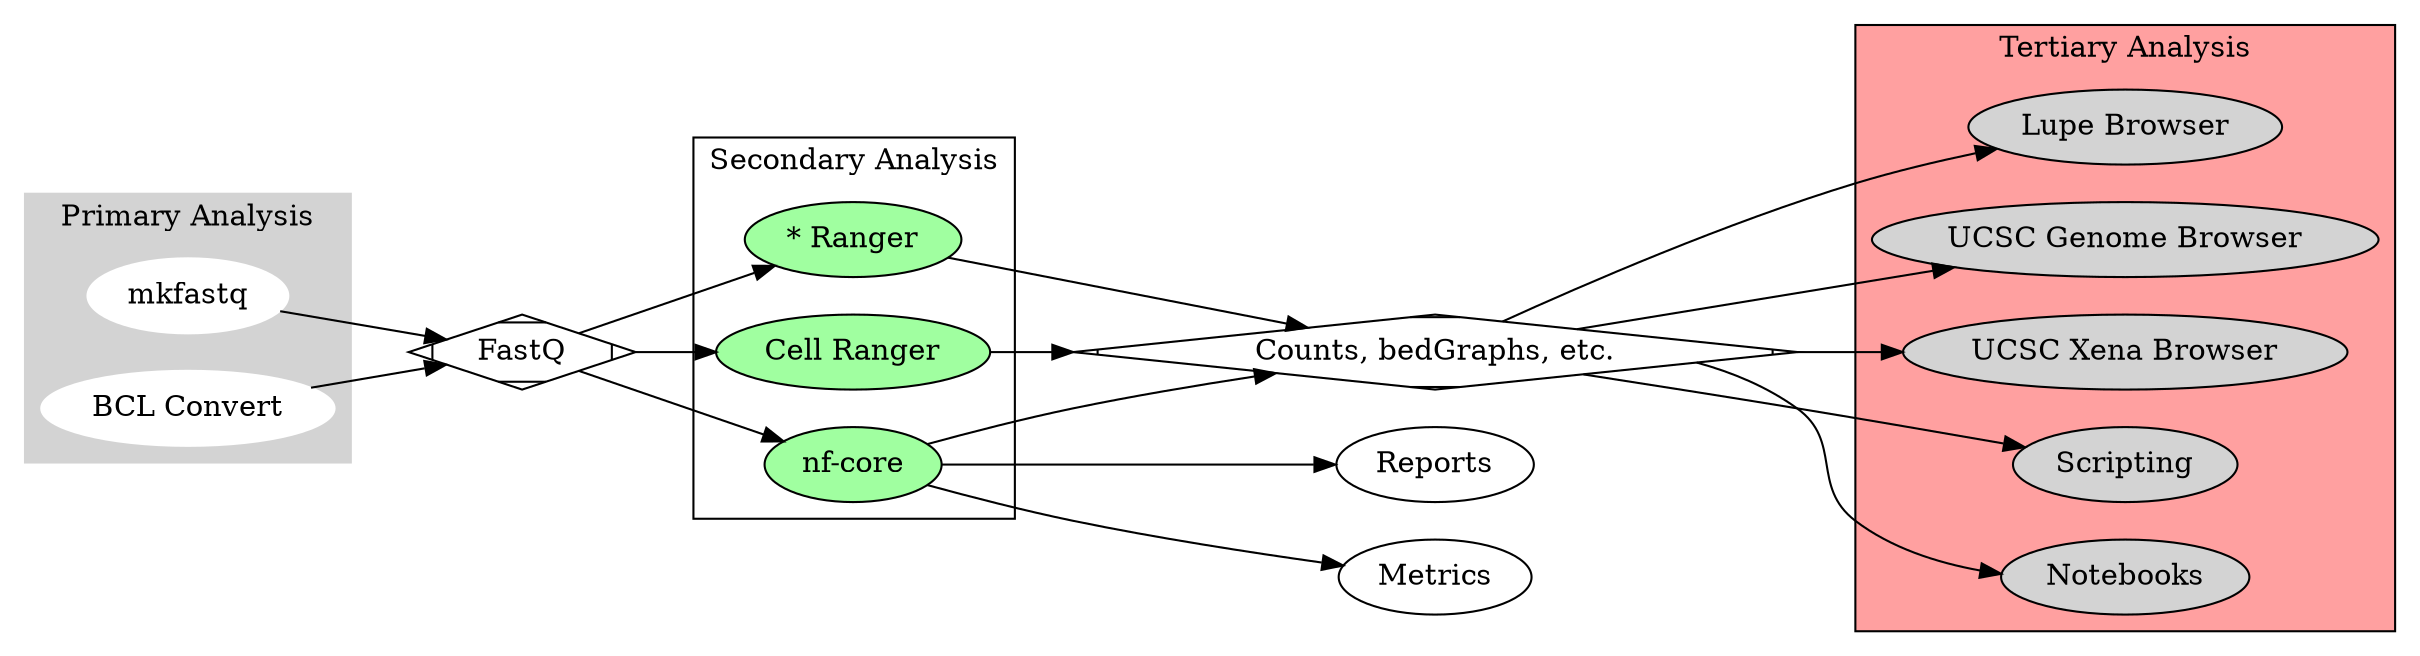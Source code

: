 digraph G {
    subgraph cluster_0 {
        style=filled;
        color=lightgrey;
        node [style=filled,color=white];
        "mkfastq"
        "BCL Convert"
        label = "Primary Analysis";
    }

    subgraph cluster_1 {
        node [style=filled fillcolor="#00ff005f"]
        "nf-core"
        "Cell Ranger"
        "* Ranger"
        label = "Secondary Analysis";
    }

    subgraph cluster_2 {
        graph [truecolor=true bgcolor="#ff00005f"]
        node [style=filled];
        "Lupe Browser"
        "UCSC Genome Browser"
        "UCSC Xena Browser"
        "Scripting"
        "Notebooks"
        label = "Tertiary Analysis";
    }

    rankdir=LR; // Left to Right, instead of Top to Bottom

    "mkfastq" -> "FastQ"
    "BCL Convert" -> "FastQ"

    "FastQ" -> "nf-core" -> "Counts, bedGraphs, etc."
    "FastQ" -> "Cell Ranger" -> "Counts, bedGraphs, etc."
    "FastQ" -> "* Ranger" -> "Counts, bedGraphs, etc."
    "nf-core" -> "Reports"
    "nf-core" -> "Metrics"

    "Counts, bedGraphs, etc." -> "Lupe Browser"
    "Counts, bedGraphs, etc." -> "UCSC Genome Browser"
    "Counts, bedGraphs, etc." -> "UCSC Xena Browser"
    "Counts, bedGraphs, etc." -> "Scripting"
    "Counts, bedGraphs, etc." -> "Notebooks"

    "FastQ" [shape=Mdiamond];
    "Counts, bedGraphs, etc." [shape=Mdiamond];

    // {
    //     rank = same
    //     "mkfastq" "FastQ" "Cell Ranger" "Lupe Browser"
    // }
}